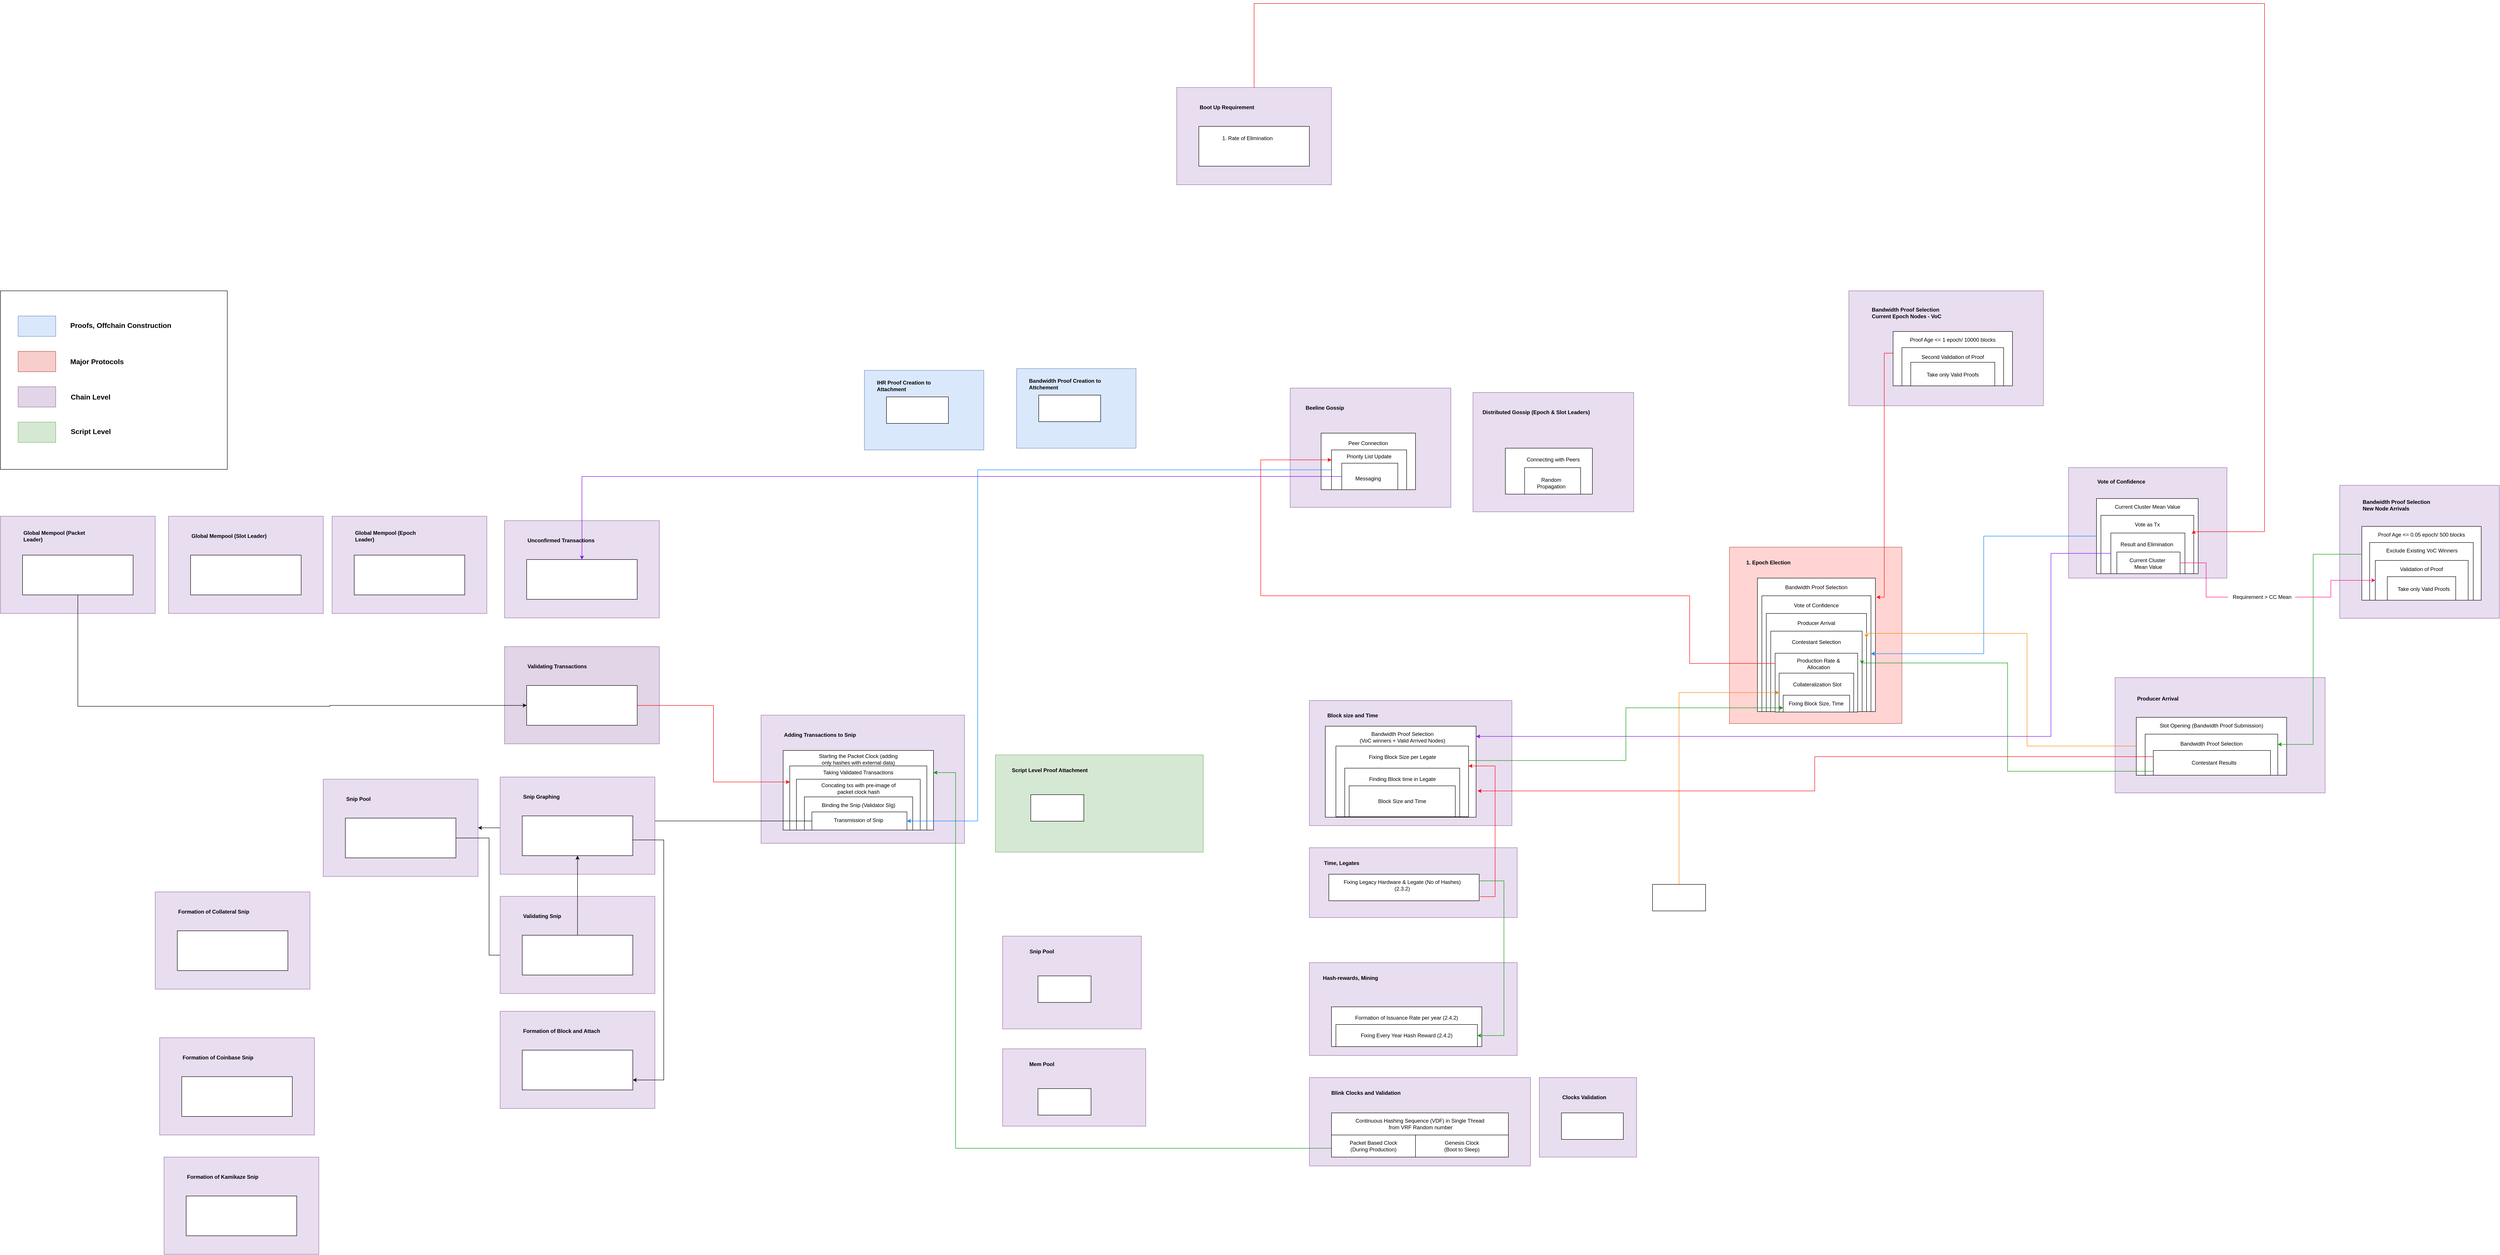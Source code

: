 <mxfile version="20.3.0" type="device"><diagram id="Gut93rH4T3lOXBkhl-au" name="Page-1"><mxGraphModel dx="3765" dy="3481" grid="0" gridSize="10" guides="1" tooltips="1" connect="1" arrows="1" fold="1" page="1" pageScale="1" pageWidth="3000" pageHeight="3000" math="0" shadow="0"><root><mxCell id="0"/><mxCell id="1" parent="0"/><mxCell id="aWi-444qbN6tj6Ub5T_e-48" value="" style="rounded=0;whiteSpace=wrap;html=1;glass=0;strokeColor=#9673a6;fillColor=#E9DDF0;movable=1;resizable=1;rotatable=1;deletable=1;editable=1;connectable=1;" parent="1" vertex="1"><mxGeometry x="110" y="-33" width="458" height="283" as="geometry"/></mxCell><mxCell id="eL9UZAqte2UcMMmed-lb-89" value="" style="rounded=0;whiteSpace=wrap;html=1;strokeColor=default;" parent="1" vertex="1"><mxGeometry x="146" y="25" width="341" height="206" as="geometry"/></mxCell><mxCell id="eL9UZAqte2UcMMmed-lb-78" value="" style="rounded=0;whiteSpace=wrap;html=1;glass=0;strokeColor=#9673a6;fillColor=#E9DDF0;movable=1;resizable=1;rotatable=1;deletable=1;editable=1;connectable=1;" parent="1" vertex="1"><mxGeometry x="1932" y="-85" width="475" height="261" as="geometry"/></mxCell><mxCell id="eL9UZAqte2UcMMmed-lb-64" value="" style="rounded=0;whiteSpace=wrap;html=1;glass=0;strokeColor=#9673a6;fillColor=#E9DDF0;movable=1;resizable=1;rotatable=1;deletable=1;editable=1;connectable=1;gradientColor=none;" parent="1" vertex="1"><mxGeometry x="2440" y="-520" width="361" height="301" as="geometry"/></mxCell><mxCell id="eL9UZAqte2UcMMmed-lb-58" value="" style="rounded=0;whiteSpace=wrap;html=1;" parent="1" vertex="1"><mxGeometry x="2490" y="-427" width="270" height="167" as="geometry"/></mxCell><mxCell id="eL9UZAqte2UcMMmed-lb-68" value="" style="rounded=0;whiteSpace=wrap;html=1;" parent="1" vertex="1"><mxGeometry x="2507.7" y="-390.5" width="234.3" height="130.5" as="geometry"/></mxCell><mxCell id="eL9UZAqte2UcMMmed-lb-65" value="Bandwidth Proof Selection &lt;br&gt;New Node Arrivals" style="text;html=1;strokeColor=none;fillColor=none;align=left;verticalAlign=middle;whiteSpace=wrap;rounded=0;glass=0;fontStyle=1" parent="1" vertex="1"><mxGeometry x="2490" y="-490" width="253.75" height="30" as="geometry"/></mxCell><mxCell id="eL9UZAqte2UcMMmed-lb-48" value="" style="rounded=0;whiteSpace=wrap;html=1;glass=0;strokeColor=#9673a6;fillColor=#E9DDF0;movable=1;resizable=1;rotatable=1;deletable=1;editable=1;connectable=1;" parent="1" vertex="1"><mxGeometry x="1826.88" y="-560" width="358.12" height="250" as="geometry"/></mxCell><mxCell id="eL9UZAqte2UcMMmed-lb-37" value="" style="rounded=0;whiteSpace=wrap;html=1;glass=0;strokeColor=#9673a6;fillColor=#E9DDF0;movable=1;resizable=1;rotatable=1;deletable=1;editable=1;connectable=1;gradientColor=none;" parent="1" vertex="1"><mxGeometry x="1330" y="-960" width="440" height="260" as="geometry"/></mxCell><mxCell id="eL9UZAqte2UcMMmed-lb-1" value="" style="rounded=0;whiteSpace=wrap;html=1;glass=0;strokeColor=#b85450;fillColor=#FFD4D2;movable=1;resizable=1;rotatable=1;deletable=1;editable=1;connectable=1;" parent="1" vertex="1"><mxGeometry x="1060" y="-380" width="390" height="399" as="geometry"/></mxCell><mxCell id="eL9UZAqte2UcMMmed-lb-26" value="" style="rounded=0;whiteSpace=wrap;html=1;" parent="1" vertex="1"><mxGeometry x="1123.28" y="-310" width="266.72" height="302" as="geometry"/></mxCell><mxCell id="emr4Le-y1P6wewmF4X1r-18" value="" style="rounded=0;whiteSpace=wrap;html=1;glass=0;strokeColor=#9673a6;fillColor=#E9DDF0;movable=1;resizable=1;rotatable=1;deletable=1;editable=1;connectable=1;" parent="1" vertex="1"><mxGeometry x="-1130" width="460" height="290" as="geometry"/></mxCell><mxCell id="emr4Le-y1P6wewmF4X1r-8" value="" style="rounded=0;whiteSpace=wrap;html=1;glass=0;strokeColor=#82b366;fillColor=#d5e8d4;movable=1;resizable=1;rotatable=1;deletable=1;editable=1;connectable=1;" parent="1" vertex="1"><mxGeometry x="-600" y="90" width="470" height="220" as="geometry"/></mxCell><mxCell id="aWi-444qbN6tj6Ub5T_e-52" value="" style="rounded=0;whiteSpace=wrap;html=1;glass=0;strokeColor=#9673a6;fillColor=#E9DDF0;movable=1;resizable=1;rotatable=1;deletable=1;editable=1;connectable=1;" parent="1" vertex="1"><mxGeometry x="110" y="820" width="500" height="200" as="geometry"/></mxCell><mxCell id="aWi-444qbN6tj6Ub5T_e-59" value="" style="rounded=0;whiteSpace=wrap;html=1;glass=0;strokeColor=default;fillColor=#FFFFFF;" parent="1" vertex="1"><mxGeometry x="160" y="900" width="400" height="100" as="geometry"/></mxCell><mxCell id="aWi-444qbN6tj6Ub5T_e-50" value="" style="rounded=0;whiteSpace=wrap;html=1;glass=0;strokeColor=#9673a6;fillColor=#E9DDF0;movable=1;resizable=1;rotatable=1;deletable=1;editable=1;connectable=1;" parent="1" vertex="1"><mxGeometry x="66.56" y="-740" width="363.44" height="270" as="geometry"/></mxCell><mxCell id="aWi-444qbN6tj6Ub5T_e-46" value="" style="rounded=0;whiteSpace=wrap;html=1;glass=0;strokeColor=#9673a6;fillColor=#E9DDF0;movable=1;resizable=1;rotatable=1;deletable=1;editable=1;connectable=1;" parent="1" vertex="1"><mxGeometry x="110" y="560" width="470" height="210" as="geometry"/></mxCell><mxCell id="aWi-444qbN6tj6Ub5T_e-43" value="" style="rounded=0;whiteSpace=wrap;html=1;glass=0;strokeColor=#9673a6;fillColor=#E9DDF0;movable=1;resizable=1;rotatable=1;deletable=1;editable=1;connectable=1;" parent="1" vertex="1"><mxGeometry x="110" y="300" width="470" height="158" as="geometry"/></mxCell><mxCell id="aWi-444qbN6tj6Ub5T_e-13" value="" style="rounded=0;whiteSpace=wrap;html=1;strokeColor=default;" parent="1" vertex="1"><mxGeometry x="170" y="70" width="300" height="160" as="geometry"/></mxCell><mxCell id="aWi-444qbN6tj6Ub5T_e-14" value="Fixing Block Size per Legate" style="text;html=1;strokeColor=none;fillColor=none;align=center;verticalAlign=middle;whiteSpace=wrap;rounded=0;" parent="1" vertex="1"><mxGeometry x="212.5" y="80" width="215" height="30" as="geometry"/></mxCell><mxCell id="aWi-444qbN6tj6Ub5T_e-15" value="" style="rounded=0;whiteSpace=wrap;html=1;glass=0;strokeColor=default;" parent="1" vertex="1"><mxGeometry x="190" y="120" width="260" height="110" as="geometry"/></mxCell><mxCell id="aWi-444qbN6tj6Ub5T_e-16" value="Finding Block time in Legate" style="text;html=1;strokeColor=none;fillColor=none;align=center;verticalAlign=middle;whiteSpace=wrap;rounded=0;" parent="1" vertex="1"><mxGeometry x="212.5" y="130" width="215" height="30" as="geometry"/></mxCell><mxCell id="aWi-444qbN6tj6Ub5T_e-20" value="" style="rounded=0;whiteSpace=wrap;html=1;glass=0;strokeColor=default;" parent="1" vertex="1"><mxGeometry x="154" y="360" width="340" height="60" as="geometry"/></mxCell><mxCell id="aWi-444qbN6tj6Ub5T_e-18" value="Block Size and Time" style="rounded=0;whiteSpace=wrap;html=1;glass=0;strokeColor=default;" parent="1" vertex="1"><mxGeometry x="200" y="160" width="240" height="70" as="geometry"/></mxCell><mxCell id="aWi-444qbN6tj6Ub5T_e-21" value="Fixing Legacy Hardware &amp;amp; Legate (No of Hashes) (2.3.2)" style="text;html=1;strokeColor=none;fillColor=none;align=center;verticalAlign=middle;whiteSpace=wrap;rounded=0;" parent="1" vertex="1"><mxGeometry x="176.25" y="370" width="287.5" height="30" as="geometry"/></mxCell><mxCell id="aWi-444qbN6tj6Ub5T_e-35" value="" style="rounded=0;whiteSpace=wrap;html=1;glass=0;strokeColor=default;" parent="1" vertex="1"><mxGeometry x="136.56" y="-638" width="213.44" height="128" as="geometry"/></mxCell><mxCell id="aWi-444qbN6tj6Ub5T_e-37" value="" style="rounded=0;whiteSpace=wrap;html=1;glass=0;strokeColor=default;" parent="1" vertex="1"><mxGeometry x="160" y="660" width="340" height="90" as="geometry"/></mxCell><mxCell id="aWi-444qbN6tj6Ub5T_e-38" value="Formation of Issuance Rate per year (2.4.2)" style="text;html=1;strokeColor=none;fillColor=none;align=center;verticalAlign=middle;whiteSpace=wrap;rounded=0;" parent="1" vertex="1"><mxGeometry x="186.25" y="670" width="287.5" height="30" as="geometry"/></mxCell><mxCell id="aWi-444qbN6tj6Ub5T_e-41" style="edgeStyle=orthogonalEdgeStyle;rounded=0;orthogonalLoop=1;jettySize=auto;html=1;entryX=1;entryY=0.25;entryDx=0;entryDy=0;startArrow=classic;startFill=1;endArrow=none;endFill=0;fillColor=#d5e8d4;strokeColor=#009900;exitX=1;exitY=0.5;exitDx=0;exitDy=0;" parent="1" source="aWi-444qbN6tj6Ub5T_e-39" target="aWi-444qbN6tj6Ub5T_e-20" edge="1"><mxGeometry relative="1" as="geometry"><Array as="points"><mxPoint x="550" y="725"/><mxPoint x="550" y="375"/></Array></mxGeometry></mxCell><mxCell id="aWi-444qbN6tj6Ub5T_e-39" value="" style="rounded=0;whiteSpace=wrap;html=1;glass=0;strokeColor=default;" parent="1" vertex="1"><mxGeometry x="170" y="700" width="320" height="50" as="geometry"/></mxCell><mxCell id="aWi-444qbN6tj6Ub5T_e-40" value="Fixing Every Year Hash Reward (2.4.2)" style="text;html=1;strokeColor=none;fillColor=none;align=center;verticalAlign=middle;whiteSpace=wrap;rounded=0;" parent="1" vertex="1"><mxGeometry x="186.25" y="710" width="287.5" height="30" as="geometry"/></mxCell><mxCell id="aWi-444qbN6tj6Ub5T_e-45" value="Time, Legates" style="text;html=1;strokeColor=none;fillColor=none;align=center;verticalAlign=middle;whiteSpace=wrap;rounded=0;glass=0;fontStyle=1" parent="1" vertex="1"><mxGeometry x="136.25" y="320" width="93.75" height="30" as="geometry"/></mxCell><mxCell id="aWi-444qbN6tj6Ub5T_e-47" value="Hash-rewards, Mining" style="text;html=1;strokeColor=none;fillColor=none;align=center;verticalAlign=middle;whiteSpace=wrap;rounded=0;glass=0;fontStyle=1" parent="1" vertex="1"><mxGeometry x="126.25" y="580" width="153.75" height="30" as="geometry"/></mxCell><mxCell id="aWi-444qbN6tj6Ub5T_e-49" value="Block size and Time" style="text;html=1;strokeColor=none;fillColor=none;align=center;verticalAlign=middle;whiteSpace=wrap;rounded=0;glass=0;fontStyle=1" parent="1" vertex="1"><mxGeometry x="146" y="-14" width="123.75" height="30" as="geometry"/></mxCell><mxCell id="aWi-444qbN6tj6Ub5T_e-51" value="Beeline Gossip" style="text;html=1;strokeColor=none;fillColor=none;align=center;verticalAlign=middle;whiteSpace=wrap;rounded=0;glass=0;fontStyle=1" parent="1" vertex="1"><mxGeometry x="82.81" y="-710" width="123.75" height="30" as="geometry"/></mxCell><mxCell id="aWi-444qbN6tj6Ub5T_e-53" value="Blink Clocks and Validation" style="text;html=1;strokeColor=none;fillColor=none;align=center;verticalAlign=middle;whiteSpace=wrap;rounded=0;glass=0;fontStyle=1" parent="1" vertex="1"><mxGeometry x="126.25" y="840" width="223.75" height="30" as="geometry"/></mxCell><mxCell id="emr4Le-y1P6wewmF4X1r-22" style="edgeStyle=orthogonalEdgeStyle;rounded=0;orthogonalLoop=1;jettySize=auto;html=1;fontColor=#006633;strokeColor=#009900;" parent="1" source="aWi-444qbN6tj6Ub5T_e-54" target="emr4Le-y1P6wewmF4X1r-20" edge="1"><mxGeometry relative="1" as="geometry"><Array as="points"><mxPoint x="-690" y="980"/><mxPoint x="-690" y="130"/></Array></mxGeometry></mxCell><mxCell id="aWi-444qbN6tj6Ub5T_e-54" value="Packet Based Clock&lt;br&gt;(During Production)" style="rounded=0;whiteSpace=wrap;html=1;glass=0;strokeColor=default;fillColor=#FFFFFF;" parent="1" vertex="1"><mxGeometry x="160" y="950" width="190" height="50" as="geometry"/></mxCell><mxCell id="aWi-444qbN6tj6Ub5T_e-58" value="Genesis Clock&lt;br&gt;(Boot to Sleep)" style="rounded=0;whiteSpace=wrap;html=1;glass=0;strokeColor=default;fillColor=#FFFFFF;" parent="1" vertex="1"><mxGeometry x="350" y="950" width="210" height="50" as="geometry"/></mxCell><mxCell id="aWi-444qbN6tj6Ub5T_e-60" value="Continuous Hashing Sequence (VDF) in Single Thread&lt;br&gt;&amp;nbsp;from VRF Random number" style="text;html=1;strokeColor=none;fillColor=none;align=center;verticalAlign=middle;whiteSpace=wrap;rounded=0;glass=0;" parent="1" vertex="1"><mxGeometry x="200" y="910" width="320" height="30" as="geometry"/></mxCell><mxCell id="aWi-444qbN6tj6Ub5T_e-31" style="edgeStyle=orthogonalEdgeStyle;rounded=0;orthogonalLoop=1;jettySize=auto;html=1;entryX=1.005;entryY=0.846;entryDx=0;entryDy=0;entryPerimeter=0;startArrow=classic;startFill=1;endArrow=none;endFill=0;strokeColor=#FF0000;" parent="1" target="aWi-444qbN6tj6Ub5T_e-20" edge="1"><mxGeometry relative="1" as="geometry"><mxPoint x="470" y="115" as="sourcePoint"/><Array as="points"><mxPoint x="530" y="115"/><mxPoint x="530" y="411"/></Array></mxGeometry></mxCell><mxCell id="aWi-444qbN6tj6Ub5T_e-67" value="" style="rounded=0;whiteSpace=wrap;html=1;glass=0;strokeColor=default;fillColor=#FFFFFF;" parent="1" vertex="1"><mxGeometry x="-520" y="180.0" width="120" height="60" as="geometry"/></mxCell><mxCell id="emr4Le-y1P6wewmF4X1r-2" value="" style="rounded=0;whiteSpace=wrap;html=1;glass=0;strokeColor=#9673a6;fillColor=#E9DDF0;movable=1;resizable=1;rotatable=1;deletable=1;editable=1;connectable=1;" parent="1" vertex="1"><mxGeometry x="630" y="820" width="220" height="180" as="geometry"/></mxCell><mxCell id="emr4Le-y1P6wewmF4X1r-3" value="" style="rounded=0;whiteSpace=wrap;html=1;glass=0;strokeColor=default;fillColor=#FFFFFF;" parent="1" vertex="1"><mxGeometry x="680" y="900" width="140" height="60" as="geometry"/></mxCell><mxCell id="emr4Le-y1P6wewmF4X1r-4" value="Clocks Validation" style="text;html=1;strokeColor=none;fillColor=none;align=left;verticalAlign=middle;whiteSpace=wrap;rounded=0;glass=0;fontStyle=1" parent="1" vertex="1"><mxGeometry x="680" y="850" width="223.75" height="30" as="geometry"/></mxCell><mxCell id="emr4Le-y1P6wewmF4X1r-9" value="Script Level Proof Attachment" style="text;html=1;strokeColor=none;fillColor=none;align=center;verticalAlign=middle;whiteSpace=wrap;rounded=0;glass=0;fontStyle=1" parent="1" vertex="1"><mxGeometry x="-573.75" y="110" width="193.75" height="30" as="geometry"/></mxCell><mxCell id="emr4Le-y1P6wewmF4X1r-12" value="" style="rounded=0;whiteSpace=wrap;html=1;glass=0;strokeColor=#9673a6;fillColor=#E9DDF0;movable=1;resizable=1;rotatable=1;deletable=1;editable=1;connectable=1;" parent="1" vertex="1"><mxGeometry x="-583.75" y="500" width="313.75" height="210" as="geometry"/></mxCell><mxCell id="emr4Le-y1P6wewmF4X1r-13" value="" style="rounded=0;whiteSpace=wrap;html=1;glass=0;strokeColor=default;fillColor=#FFFFFF;" parent="1" vertex="1"><mxGeometry x="-503.75" y="590.0" width="120" height="60" as="geometry"/></mxCell><mxCell id="emr4Le-y1P6wewmF4X1r-14" value="Snip Pool" style="text;html=1;strokeColor=none;fillColor=none;align=center;verticalAlign=middle;whiteSpace=wrap;rounded=0;glass=0;fontStyle=1" parent="1" vertex="1"><mxGeometry x="-557.5" y="520" width="123.75" height="30" as="geometry"/></mxCell><mxCell id="emr4Le-y1P6wewmF4X1r-15" value="" style="rounded=0;whiteSpace=wrap;html=1;glass=0;strokeColor=#9673a6;fillColor=#E9DDF0;movable=1;resizable=1;rotatable=1;deletable=1;editable=1;connectable=1;" parent="1" vertex="1"><mxGeometry x="-583.75" y="755" width="323.75" height="175" as="geometry"/></mxCell><mxCell id="emr4Le-y1P6wewmF4X1r-16" value="" style="rounded=0;whiteSpace=wrap;html=1;glass=0;strokeColor=default;fillColor=#FFFFFF;" parent="1" vertex="1"><mxGeometry x="-503.75" y="845.0" width="120" height="60" as="geometry"/></mxCell><mxCell id="emr4Le-y1P6wewmF4X1r-17" value="Mem Pool" style="text;html=1;strokeColor=none;fillColor=none;align=center;verticalAlign=middle;whiteSpace=wrap;rounded=0;glass=0;fontStyle=1" parent="1" vertex="1"><mxGeometry x="-557.5" y="775" width="123.75" height="30" as="geometry"/></mxCell><mxCell id="emr4Le-y1P6wewmF4X1r-19" value="Adding Transactions to Snip" style="text;html=1;strokeColor=none;fillColor=none;align=left;verticalAlign=middle;whiteSpace=wrap;rounded=0;glass=0;fontStyle=1" parent="1" vertex="1"><mxGeometry x="-1080" y="30" width="183.75" height="30" as="geometry"/></mxCell><mxCell id="emr4Le-y1P6wewmF4X1r-20" value="" style="rounded=0;whiteSpace=wrap;html=1;glass=0;strokeColor=default;" parent="1" vertex="1"><mxGeometry x="-1080" y="80" width="340" height="180" as="geometry"/></mxCell><mxCell id="emr4Le-y1P6wewmF4X1r-21" value="Starting the Packet Clock (adding only hashes with external data)" style="text;html=1;strokeColor=none;fillColor=none;align=center;verticalAlign=middle;whiteSpace=wrap;rounded=0;" parent="1" vertex="1"><mxGeometry x="-1005" y="85" width="190" height="30" as="geometry"/></mxCell><mxCell id="emr4Le-y1P6wewmF4X1r-23" value="" style="rounded=0;whiteSpace=wrap;html=1;fontColor=#006633;" parent="1" vertex="1"><mxGeometry x="-1065" y="115" width="310" height="145" as="geometry"/></mxCell><mxCell id="emr4Le-y1P6wewmF4X1r-24" value="Taking Validated Transactions" style="text;html=1;strokeColor=none;fillColor=none;align=center;verticalAlign=middle;whiteSpace=wrap;rounded=0;" parent="1" vertex="1"><mxGeometry x="-1035" y="115" width="250" height="30" as="geometry"/></mxCell><mxCell id="emr4Le-y1P6wewmF4X1r-25" value="" style="rounded=0;whiteSpace=wrap;html=1;glass=0;strokeColor=#9673a6;fillColor=#e1d5e7;movable=1;resizable=1;rotatable=1;deletable=1;editable=1;connectable=1;" parent="1" vertex="1"><mxGeometry x="-1710" y="-155" width="350" height="220" as="geometry"/></mxCell><mxCell id="emr4Le-y1P6wewmF4X1r-26" value="Validating Transactions" style="text;html=1;strokeColor=none;fillColor=none;align=left;verticalAlign=middle;whiteSpace=wrap;rounded=0;glass=0;fontStyle=1" parent="1" vertex="1"><mxGeometry x="-1660" y="-125" width="183.75" height="30" as="geometry"/></mxCell><mxCell id="emr4Le-y1P6wewmF4X1r-36" value="" style="rounded=0;whiteSpace=wrap;html=1;fontColor=#006633;" parent="1" vertex="1"><mxGeometry x="-1050" y="145" width="280" height="115" as="geometry"/></mxCell><mxCell id="emr4Le-y1P6wewmF4X1r-35" value="Concating txs with pre-image of packet clock hash" style="text;html=1;strokeColor=none;fillColor=none;align=center;verticalAlign=middle;whiteSpace=wrap;rounded=0;" parent="1" vertex="1"><mxGeometry x="-996.25" y="151" width="172.5" height="30" as="geometry"/></mxCell><mxCell id="emr4Le-y1P6wewmF4X1r-39" value="" style="rounded=0;whiteSpace=wrap;html=1;fontColor=#006633;" parent="1" vertex="1"><mxGeometry x="-1032" y="185" width="245" height="75" as="geometry"/></mxCell><mxCell id="emr4Le-y1P6wewmF4X1r-38" value="Binding the Snip (Validator SIg)" style="text;html=1;strokeColor=none;fillColor=none;align=center;verticalAlign=middle;whiteSpace=wrap;rounded=0;" parent="1" vertex="1"><mxGeometry x="-996.25" y="189" width="172.5" height="30" as="geometry"/></mxCell><mxCell id="emr4Le-y1P6wewmF4X1r-44" style="edgeStyle=orthogonalEdgeStyle;rounded=0;orthogonalLoop=1;jettySize=auto;html=1;strokeColor=#007FFF;fontColor=#006633;startArrow=classic;startFill=1;endArrow=none;endFill=0;entryX=0;entryY=0.5;entryDx=0;entryDy=0;" parent="1" source="emr4Le-y1P6wewmF4X1r-41" target="zCrZaYcb0253hKXH6yGX-1" edge="1"><mxGeometry relative="1" as="geometry"><Array as="points"><mxPoint x="-640" y="240"/><mxPoint x="-640" y="-555"/></Array></mxGeometry></mxCell><mxCell id="zCrZaYcb0253hKXH6yGX-33" style="edgeStyle=orthogonalEdgeStyle;rounded=0;orthogonalLoop=1;jettySize=auto;html=1;" parent="1" source="emr4Le-y1P6wewmF4X1r-41" target="zCrZaYcb0253hKXH6yGX-30" edge="1"><mxGeometry relative="1" as="geometry"/></mxCell><mxCell id="emr4Le-y1P6wewmF4X1r-41" value="" style="rounded=0;whiteSpace=wrap;html=1;fontColor=#006633;" parent="1" vertex="1"><mxGeometry x="-1015" y="219" width="215" height="41" as="geometry"/></mxCell><mxCell id="emr4Le-y1P6wewmF4X1r-40" value="Transmission of Snip" style="text;html=1;strokeColor=none;fillColor=none;align=center;verticalAlign=middle;whiteSpace=wrap;rounded=0;" parent="1" vertex="1"><mxGeometry x="-995.75" y="222.5" width="172.5" height="30" as="geometry"/></mxCell><mxCell id="emr4Le-y1P6wewmF4X1r-43" style="edgeStyle=orthogonalEdgeStyle;rounded=0;orthogonalLoop=1;jettySize=auto;html=1;entryX=0;entryY=0.25;entryDx=0;entryDy=0;strokeColor=#FF0000;fontColor=#006633;" parent="1" source="emr4Le-y1P6wewmF4X1r-42" target="emr4Le-y1P6wewmF4X1r-23" edge="1"><mxGeometry relative="1" as="geometry"/></mxCell><mxCell id="emr4Le-y1P6wewmF4X1r-42" value="" style="rounded=0;whiteSpace=wrap;html=1;fontColor=#006633;" parent="1" vertex="1"><mxGeometry x="-1660" y="-67" width="250" height="90" as="geometry"/></mxCell><mxCell id="emr4Le-y1P6wewmF4X1r-45" value="" style="rounded=0;whiteSpace=wrap;html=1;glass=0;strokeColor=#9673a6;fillColor=#E9DDF0;movable=1;resizable=1;rotatable=1;deletable=1;editable=1;connectable=1;" parent="1" vertex="1"><mxGeometry x="-1720" y="140" width="350" height="220" as="geometry"/></mxCell><mxCell id="emr4Le-y1P6wewmF4X1r-46" value="Snip Graphing" style="text;html=1;strokeColor=none;fillColor=none;align=left;verticalAlign=middle;whiteSpace=wrap;rounded=0;glass=0;fontStyle=1" parent="1" vertex="1"><mxGeometry x="-1670" y="170" width="183.75" height="30" as="geometry"/></mxCell><mxCell id="emr4Le-y1P6wewmF4X1r-47" value="" style="rounded=0;whiteSpace=wrap;html=1;fontColor=#006633;" parent="1" vertex="1"><mxGeometry x="-1670" y="228" width="250" height="90" as="geometry"/></mxCell><mxCell id="emr4Le-y1P6wewmF4X1r-48" value="" style="rounded=0;whiteSpace=wrap;html=1;glass=0;strokeColor=#9673a6;fillColor=#E9DDF0;movable=1;resizable=1;rotatable=1;deletable=1;editable=1;connectable=1;" parent="1" vertex="1"><mxGeometry x="-2480" y="1000" width="350" height="220" as="geometry"/></mxCell><mxCell id="emr4Le-y1P6wewmF4X1r-49" value="Formation of Kamikaze Snip" style="text;html=1;strokeColor=none;fillColor=none;align=left;verticalAlign=middle;whiteSpace=wrap;rounded=0;glass=0;fontStyle=1" parent="1" vertex="1"><mxGeometry x="-2430" y="1030" width="183.75" height="30" as="geometry"/></mxCell><mxCell id="emr4Le-y1P6wewmF4X1r-50" value="" style="rounded=0;whiteSpace=wrap;html=1;fontColor=#006633;" parent="1" vertex="1"><mxGeometry x="-2430" y="1088" width="250" height="90" as="geometry"/></mxCell><mxCell id="emr4Le-y1P6wewmF4X1r-51" value="" style="rounded=0;whiteSpace=wrap;html=1;glass=0;strokeColor=#9673a6;fillColor=#E9DDF0;movable=1;resizable=1;rotatable=1;deletable=1;editable=1;connectable=1;" parent="1" vertex="1"><mxGeometry x="-2490" y="730" width="350" height="220" as="geometry"/></mxCell><mxCell id="emr4Le-y1P6wewmF4X1r-52" value="Formation of Coinbase Snip" style="text;html=1;strokeColor=none;fillColor=none;align=left;verticalAlign=middle;whiteSpace=wrap;rounded=0;glass=0;fontStyle=1" parent="1" vertex="1"><mxGeometry x="-2440" y="760" width="183.75" height="30" as="geometry"/></mxCell><mxCell id="emr4Le-y1P6wewmF4X1r-53" value="" style="rounded=0;whiteSpace=wrap;html=1;fontColor=#006633;" parent="1" vertex="1"><mxGeometry x="-2440" y="818" width="250" height="90" as="geometry"/></mxCell><mxCell id="emr4Le-y1P6wewmF4X1r-54" value="" style="rounded=0;whiteSpace=wrap;html=1;glass=0;strokeColor=#9673a6;fillColor=#E9DDF0;movable=1;resizable=1;rotatable=1;deletable=1;editable=1;connectable=1;" parent="1" vertex="1"><mxGeometry x="-2500" y="400" width="350" height="220" as="geometry"/></mxCell><mxCell id="emr4Le-y1P6wewmF4X1r-55" value="Formation of Collateral Snip" style="text;html=1;strokeColor=none;fillColor=none;align=left;verticalAlign=middle;whiteSpace=wrap;rounded=0;glass=0;fontStyle=1" parent="1" vertex="1"><mxGeometry x="-2450" y="430" width="183.75" height="30" as="geometry"/></mxCell><mxCell id="emr4Le-y1P6wewmF4X1r-56" value="" style="rounded=0;whiteSpace=wrap;html=1;fontColor=#006633;" parent="1" vertex="1"><mxGeometry x="-2450" y="488" width="250" height="90" as="geometry"/></mxCell><mxCell id="zCrZaYcb0253hKXH6yGX-1" value="" style="rounded=0;whiteSpace=wrap;html=1;" parent="1" vertex="1"><mxGeometry x="160" y="-600" width="170" height="90" as="geometry"/></mxCell><mxCell id="zCrZaYcb0253hKXH6yGX-2" value="Peer Connection" style="text;html=1;strokeColor=none;fillColor=none;align=center;verticalAlign=middle;whiteSpace=wrap;rounded=0;" parent="1" vertex="1"><mxGeometry x="183.28" y="-630" width="120" height="30" as="geometry"/></mxCell><mxCell id="zCrZaYcb0253hKXH6yGX-3" value="" style="rounded=0;whiteSpace=wrap;html=1;" parent="1" vertex="1"><mxGeometry x="183.28" y="-570" width="126.72" height="60" as="geometry"/></mxCell><mxCell id="zCrZaYcb0253hKXH6yGX-4" value="Priority List Update" style="text;html=1;strokeColor=none;fillColor=none;align=center;verticalAlign=middle;whiteSpace=wrap;rounded=0;" parent="1" vertex="1"><mxGeometry x="185" y="-600" width="120" height="30" as="geometry"/></mxCell><mxCell id="zCrZaYcb0253hKXH6yGX-5" value="Messaging" style="text;html=1;strokeColor=none;fillColor=none;align=center;verticalAlign=middle;whiteSpace=wrap;rounded=0;" parent="1" vertex="1"><mxGeometry x="213.28" y="-550" width="60" height="30" as="geometry"/></mxCell><mxCell id="zCrZaYcb0253hKXH6yGX-6" value="" style="rounded=0;whiteSpace=wrap;html=1;glass=0;strokeColor=#9673a6;fillColor=#E9DDF0;movable=1;resizable=1;rotatable=1;deletable=1;editable=1;connectable=1;" parent="1" vertex="1"><mxGeometry x="-1710" y="-440" width="350" height="220" as="geometry"/></mxCell><mxCell id="zCrZaYcb0253hKXH6yGX-7" value="Unconfirmed Transactions" style="text;html=1;strokeColor=none;fillColor=none;align=left;verticalAlign=middle;whiteSpace=wrap;rounded=0;glass=0;fontStyle=1" parent="1" vertex="1"><mxGeometry x="-1660" y="-410" width="183.75" height="30" as="geometry"/></mxCell><mxCell id="zCrZaYcb0253hKXH6yGX-8" value="" style="rounded=0;whiteSpace=wrap;html=1;fontColor=#006633;" parent="1" vertex="1"><mxGeometry x="-1660" y="-352" width="250" height="90" as="geometry"/></mxCell><mxCell id="zCrZaYcb0253hKXH6yGX-9" style="edgeStyle=orthogonalEdgeStyle;rounded=0;orthogonalLoop=1;jettySize=auto;html=1;exitX=0;exitY=0.5;exitDx=0;exitDy=0;strokeColor=#7F00FF;" parent="1" source="zCrZaYcb0253hKXH6yGX-3" target="zCrZaYcb0253hKXH6yGX-8" edge="1"><mxGeometry relative="1" as="geometry"/></mxCell><mxCell id="zCrZaYcb0253hKXH6yGX-10" value="" style="rounded=0;whiteSpace=wrap;html=1;glass=0;strokeColor=#9673a6;fillColor=#E9DDF0;movable=1;resizable=1;rotatable=1;deletable=1;editable=1;connectable=1;" parent="1" vertex="1"><mxGeometry x="480" y="-730" width="363.44" height="270" as="geometry"/></mxCell><mxCell id="zCrZaYcb0253hKXH6yGX-12" value="Distributed Gossip (Epoch &amp;amp; Slot Leaders)" style="text;html=1;strokeColor=none;fillColor=none;align=center;verticalAlign=middle;whiteSpace=wrap;rounded=0;glass=0;fontStyle=1" parent="1" vertex="1"><mxGeometry x="496.25" y="-700" width="253.75" height="30" as="geometry"/></mxCell><mxCell id="zCrZaYcb0253hKXH6yGX-18" value="" style="rounded=0;whiteSpace=wrap;html=1;" parent="1" vertex="1"><mxGeometry x="553.28" y="-604" width="196.72" height="104" as="geometry"/></mxCell><mxCell id="zCrZaYcb0253hKXH6yGX-15" value="" style="rounded=0;whiteSpace=wrap;html=1;" parent="1" vertex="1"><mxGeometry x="596.72" y="-560" width="126.72" height="60" as="geometry"/></mxCell><mxCell id="zCrZaYcb0253hKXH6yGX-17" value="Random Propagation" style="text;html=1;strokeColor=none;fillColor=none;align=center;verticalAlign=middle;whiteSpace=wrap;rounded=0;" parent="1" vertex="1"><mxGeometry x="626.72" y="-540" width="60" height="30" as="geometry"/></mxCell><mxCell id="zCrZaYcb0253hKXH6yGX-19" value="Connecting with Peers" style="text;html=1;strokeColor=none;fillColor=none;align=center;verticalAlign=middle;whiteSpace=wrap;rounded=0;" parent="1" vertex="1"><mxGeometry x="590.08" y="-593" width="143.28" height="30" as="geometry"/></mxCell><mxCell id="zCrZaYcb0253hKXH6yGX-20" value="" style="rounded=0;whiteSpace=wrap;html=1;glass=0;strokeColor=#9673a6;fillColor=#E9DDF0;movable=1;resizable=1;rotatable=1;deletable=1;editable=1;connectable=1;" parent="1" vertex="1"><mxGeometry x="-2100" y="-450" width="350" height="220" as="geometry"/></mxCell><mxCell id="zCrZaYcb0253hKXH6yGX-21" value="Global Mempool (Epoch Leader)" style="text;html=1;strokeColor=none;fillColor=none;align=left;verticalAlign=middle;whiteSpace=wrap;rounded=0;glass=0;fontStyle=1" parent="1" vertex="1"><mxGeometry x="-2050" y="-420" width="183.75" height="30" as="geometry"/></mxCell><mxCell id="zCrZaYcb0253hKXH6yGX-22" value="" style="rounded=0;whiteSpace=wrap;html=1;fontColor=#006633;" parent="1" vertex="1"><mxGeometry x="-2050" y="-362" width="250" height="90" as="geometry"/></mxCell><mxCell id="zCrZaYcb0253hKXH6yGX-23" value="" style="rounded=0;whiteSpace=wrap;html=1;glass=0;strokeColor=#9673a6;fillColor=#E9DDF0;movable=1;resizable=1;rotatable=1;deletable=1;editable=1;connectable=1;" parent="1" vertex="1"><mxGeometry x="-2470" y="-450" width="350" height="220" as="geometry"/></mxCell><mxCell id="zCrZaYcb0253hKXH6yGX-24" value="Global Mempool (Slot Leader)" style="text;html=1;strokeColor=none;fillColor=none;align=left;verticalAlign=middle;whiteSpace=wrap;rounded=0;glass=0;fontStyle=1" parent="1" vertex="1"><mxGeometry x="-2420" y="-420" width="183.75" height="30" as="geometry"/></mxCell><mxCell id="zCrZaYcb0253hKXH6yGX-25" value="" style="rounded=0;whiteSpace=wrap;html=1;fontColor=#006633;" parent="1" vertex="1"><mxGeometry x="-2420" y="-362" width="250" height="90" as="geometry"/></mxCell><mxCell id="zCrZaYcb0253hKXH6yGX-26" value="" style="rounded=0;whiteSpace=wrap;html=1;glass=0;strokeColor=#9673a6;fillColor=#E9DDF0;movable=1;resizable=1;rotatable=1;deletable=1;editable=1;connectable=1;" parent="1" vertex="1"><mxGeometry x="-2850" y="-450" width="350" height="220" as="geometry"/></mxCell><mxCell id="zCrZaYcb0253hKXH6yGX-27" value="Global Mempool (Packet Leader)" style="text;html=1;strokeColor=none;fillColor=none;align=left;verticalAlign=middle;whiteSpace=wrap;rounded=0;glass=0;fontStyle=1" parent="1" vertex="1"><mxGeometry x="-2800" y="-420" width="183.75" height="30" as="geometry"/></mxCell><mxCell id="zCrZaYcb0253hKXH6yGX-29" style="edgeStyle=orthogonalEdgeStyle;rounded=0;orthogonalLoop=1;jettySize=auto;html=1;entryX=0;entryY=0.5;entryDx=0;entryDy=0;" parent="1" source="zCrZaYcb0253hKXH6yGX-28" target="emr4Le-y1P6wewmF4X1r-42" edge="1"><mxGeometry relative="1" as="geometry"><Array as="points"><mxPoint x="-2675" y="-20"/><mxPoint x="-2105" y="-20"/><mxPoint x="-2105" y="-22"/></Array></mxGeometry></mxCell><mxCell id="zCrZaYcb0253hKXH6yGX-28" value="" style="rounded=0;whiteSpace=wrap;html=1;fontColor=#006633;" parent="1" vertex="1"><mxGeometry x="-2800" y="-362" width="250" height="90" as="geometry"/></mxCell><mxCell id="zCrZaYcb0253hKXH6yGX-30" value="" style="rounded=0;whiteSpace=wrap;html=1;glass=0;strokeColor=#9673a6;fillColor=#E9DDF0;movable=1;resizable=1;rotatable=1;deletable=1;editable=1;connectable=1;" parent="1" vertex="1"><mxGeometry x="-2120" y="145" width="350" height="220" as="geometry"/></mxCell><mxCell id="zCrZaYcb0253hKXH6yGX-31" value="Snip Pool" style="text;html=1;strokeColor=none;fillColor=none;align=left;verticalAlign=middle;whiteSpace=wrap;rounded=0;glass=0;fontStyle=1" parent="1" vertex="1"><mxGeometry x="-2070" y="175" width="183.75" height="30" as="geometry"/></mxCell><mxCell id="zCrZaYcb0253hKXH6yGX-34" style="edgeStyle=orthogonalEdgeStyle;rounded=0;orthogonalLoop=1;jettySize=auto;html=1;entryX=0;entryY=0.5;entryDx=0;entryDy=0;" parent="1" source="zCrZaYcb0253hKXH6yGX-32" target="zCrZaYcb0253hKXH6yGX-37" edge="1"><mxGeometry relative="1" as="geometry"/></mxCell><mxCell id="zCrZaYcb0253hKXH6yGX-32" value="" style="rounded=0;whiteSpace=wrap;html=1;fontColor=#006633;" parent="1" vertex="1"><mxGeometry x="-2070" y="233" width="250" height="90" as="geometry"/></mxCell><mxCell id="zCrZaYcb0253hKXH6yGX-35" value="" style="rounded=0;whiteSpace=wrap;html=1;glass=0;strokeColor=#9673a6;fillColor=#E9DDF0;movable=1;resizable=1;rotatable=1;deletable=1;editable=1;connectable=1;" parent="1" vertex="1"><mxGeometry x="-1720" y="410" width="350" height="220" as="geometry"/></mxCell><mxCell id="zCrZaYcb0253hKXH6yGX-36" value="Validating Snip" style="text;html=1;strokeColor=none;fillColor=none;align=left;verticalAlign=middle;whiteSpace=wrap;rounded=0;glass=0;fontStyle=1" parent="1" vertex="1"><mxGeometry x="-1670" y="440" width="183.75" height="30" as="geometry"/></mxCell><mxCell id="zCrZaYcb0253hKXH6yGX-41" style="edgeStyle=orthogonalEdgeStyle;rounded=0;orthogonalLoop=1;jettySize=auto;html=1;entryX=0.5;entryY=1;entryDx=0;entryDy=0;" parent="1" source="zCrZaYcb0253hKXH6yGX-37" target="emr4Le-y1P6wewmF4X1r-47" edge="1"><mxGeometry relative="1" as="geometry"/></mxCell><mxCell id="zCrZaYcb0253hKXH6yGX-37" value="" style="rounded=0;whiteSpace=wrap;html=1;fontColor=#006633;" parent="1" vertex="1"><mxGeometry x="-1670" y="498" width="250" height="90" as="geometry"/></mxCell><mxCell id="zCrZaYcb0253hKXH6yGX-38" value="" style="rounded=0;whiteSpace=wrap;html=1;glass=0;strokeColor=#9673a6;fillColor=#E9DDF0;movable=1;resizable=1;rotatable=1;deletable=1;editable=1;connectable=1;" parent="1" vertex="1"><mxGeometry x="-1720" y="670" width="350" height="220" as="geometry"/></mxCell><mxCell id="zCrZaYcb0253hKXH6yGX-39" value="Formation of Block and Attach" style="text;html=1;strokeColor=none;fillColor=none;align=left;verticalAlign=middle;whiteSpace=wrap;rounded=0;glass=0;fontStyle=1" parent="1" vertex="1"><mxGeometry x="-1670" y="700" width="183.75" height="30" as="geometry"/></mxCell><mxCell id="zCrZaYcb0253hKXH6yGX-40" value="" style="rounded=0;whiteSpace=wrap;html=1;fontColor=#006633;" parent="1" vertex="1"><mxGeometry x="-1670" y="758" width="250" height="90" as="geometry"/></mxCell><mxCell id="zCrZaYcb0253hKXH6yGX-42" style="edgeStyle=orthogonalEdgeStyle;rounded=0;orthogonalLoop=1;jettySize=auto;html=1;entryX=1;entryY=0.75;entryDx=0;entryDy=0;exitX=0.996;exitY=0.604;exitDx=0;exitDy=0;exitPerimeter=0;" parent="1" source="emr4Le-y1P6wewmF4X1r-47" target="zCrZaYcb0253hKXH6yGX-40" edge="1"><mxGeometry relative="1" as="geometry"><Array as="points"><mxPoint x="-1350" y="282"/><mxPoint x="-1350" y="826"/></Array></mxGeometry></mxCell><mxCell id="eL9UZAqte2UcMMmed-lb-2" value="1. Epoch Election" style="text;html=1;strokeColor=none;fillColor=none;align=left;verticalAlign=middle;whiteSpace=wrap;rounded=0;glass=0;fontStyle=1" parent="1" vertex="1"><mxGeometry x="1096.25" y="-360" width="253.75" height="30" as="geometry"/></mxCell><mxCell id="eL9UZAqte2UcMMmed-lb-3" value="" style="rounded=0;whiteSpace=wrap;html=1;" parent="1" vertex="1"><mxGeometry x="1133.28" y="-270" width="246.72" height="262" as="geometry"/></mxCell><mxCell id="eL9UZAqte2UcMMmed-lb-17" style="edgeStyle=orthogonalEdgeStyle;rounded=0;orthogonalLoop=1;jettySize=auto;html=1;strokeColor=#FF0000;endArrow=none;endFill=0;exitX=1.008;exitY=0.143;exitDx=0;exitDy=0;exitPerimeter=0;entryX=0;entryY=0.399;entryDx=0;entryDy=0;entryPerimeter=0;startArrow=classic;startFill=1;" parent="1" source="eL9UZAqte2UcMMmed-lb-26" target="eL9UZAqte2UcMMmed-lb-20" edge="1"><mxGeometry relative="1" as="geometry"><mxPoint x="1550" y="-410.0" as="targetPoint"/><mxPoint x="1380" y="-250" as="sourcePoint"/></mxGeometry></mxCell><mxCell id="eL9UZAqte2UcMMmed-lb-6" value="Vote of Confidence" style="text;html=1;strokeColor=none;fillColor=none;align=center;verticalAlign=middle;whiteSpace=wrap;rounded=0;" parent="1" vertex="1"><mxGeometry x="1185" y="-263" width="143.28" height="30" as="geometry"/></mxCell><mxCell id="eL9UZAqte2UcMMmed-lb-7" value="" style="rounded=0;whiteSpace=wrap;html=1;" parent="1" vertex="1"><mxGeometry x="1143.28" y="-230" width="226.72" height="222" as="geometry"/></mxCell><mxCell id="eL9UZAqte2UcMMmed-lb-8" value="Producer Arrival" style="text;html=1;strokeColor=none;fillColor=none;align=center;verticalAlign=middle;whiteSpace=wrap;rounded=0;" parent="1" vertex="1"><mxGeometry x="1185" y="-223" width="143.28" height="30" as="geometry"/></mxCell><mxCell id="eL9UZAqte2UcMMmed-lb-10" value="" style="rounded=0;whiteSpace=wrap;html=1;" parent="1" vertex="1"><mxGeometry x="1153.28" y="-190" width="206.72" height="182" as="geometry"/></mxCell><mxCell id="eL9UZAqte2UcMMmed-lb-9" value="Contestant Selection" style="text;html=1;strokeColor=none;fillColor=none;align=center;verticalAlign=middle;whiteSpace=wrap;rounded=0;" parent="1" vertex="1"><mxGeometry x="1185" y="-180" width="143.28" height="30" as="geometry"/></mxCell><mxCell id="eL9UZAqte2UcMMmed-lb-11" value="" style="rounded=0;whiteSpace=wrap;html=1;" parent="1" vertex="1"><mxGeometry x="1163.28" y="-140" width="186.72" height="133" as="geometry"/></mxCell><mxCell id="eL9UZAqte2UcMMmed-lb-12" value="Production Rate &amp;amp; Allocation" style="text;html=1;strokeColor=none;fillColor=none;align=center;verticalAlign=middle;whiteSpace=wrap;rounded=0;" parent="1" vertex="1"><mxGeometry x="1190.36" y="-131" width="143.28" height="30" as="geometry"/></mxCell><mxCell id="eL9UZAqte2UcMMmed-lb-19" value="Bandwidth Proof Selection &lt;br&gt;Current Epoch Nodes - VoC" style="text;html=1;strokeColor=none;fillColor=none;align=left;verticalAlign=middle;whiteSpace=wrap;rounded=0;glass=0;fontStyle=1" parent="1" vertex="1"><mxGeometry x="1380" y="-925" width="253.75" height="30" as="geometry"/></mxCell><mxCell id="eL9UZAqte2UcMMmed-lb-20" value="" style="rounded=0;whiteSpace=wrap;html=1;" parent="1" vertex="1"><mxGeometry x="1430" y="-868" width="270" height="123" as="geometry"/></mxCell><mxCell id="eL9UZAqte2UcMMmed-lb-21" style="edgeStyle=orthogonalEdgeStyle;rounded=0;orthogonalLoop=1;jettySize=auto;html=1;strokeColor=#FF8000;endArrow=none;endFill=0;exitX=1;exitY=0.25;exitDx=0;exitDy=0;startArrow=classic;startFill=1;" parent="1" source="eL9UZAqte2UcMMmed-lb-7" target="eL9UZAqte2UcMMmed-lb-22" edge="1"><mxGeometry relative="1" as="geometry"><mxPoint x="1690" y="-90" as="targetPoint"/><mxPoint x="1370.003" y="-168.1" as="sourcePoint"/><Array as="points"><mxPoint x="1733" y="-185"/><mxPoint x="1733" y="70"/></Array></mxGeometry></mxCell><mxCell id="eL9UZAqte2UcMMmed-lb-22" value="" style="rounded=0;whiteSpace=wrap;html=1;" parent="1" vertex="1"><mxGeometry x="1980" y="5" width="340" height="131" as="geometry"/></mxCell><mxCell id="eL9UZAqte2UcMMmed-lb-27" value="Bandwidth Proof Selection" style="text;html=1;strokeColor=none;fillColor=none;align=center;verticalAlign=middle;whiteSpace=wrap;rounded=0;" parent="1" vertex="1"><mxGeometry x="1185" y="-304" width="143.28" height="30" as="geometry"/></mxCell><mxCell id="eL9UZAqte2UcMMmed-lb-29" value="Vote of Confidence" style="text;html=1;strokeColor=none;fillColor=none;align=left;verticalAlign=middle;whiteSpace=wrap;rounded=0;glass=0;fontStyle=1" parent="1" vertex="1"><mxGeometry x="1890" y="-543" width="253.75" height="30" as="geometry"/></mxCell><mxCell id="eL9UZAqte2UcMMmed-lb-31" value="Proof Age &amp;lt;= 1 epoch/ 10000 blocks" style="text;html=1;strokeColor=none;fillColor=none;align=center;verticalAlign=middle;whiteSpace=wrap;rounded=0;" parent="1" vertex="1"><mxGeometry x="1445.23" y="-864.5" width="239.53" height="30" as="geometry"/></mxCell><mxCell id="eL9UZAqte2UcMMmed-lb-33" value="" style="rounded=0;whiteSpace=wrap;html=1;" parent="1" vertex="1"><mxGeometry x="1450" y="-831.5" width="230" height="86.5" as="geometry"/></mxCell><mxCell id="eL9UZAqte2UcMMmed-lb-34" value="Second Validation of Proof" style="text;html=1;strokeColor=none;fillColor=none;align=center;verticalAlign=middle;whiteSpace=wrap;rounded=0;" parent="1" vertex="1"><mxGeometry x="1455.23" y="-825" width="219.53" height="30" as="geometry"/></mxCell><mxCell id="eL9UZAqte2UcMMmed-lb-36" value="" style="rounded=0;whiteSpace=wrap;html=1;" parent="1" vertex="1"><mxGeometry x="1470" y="-798.25" width="190" height="53.25" as="geometry"/></mxCell><mxCell id="eL9UZAqte2UcMMmed-lb-35" value="Take only Valid Proofs" style="text;html=1;strokeColor=none;fillColor=none;align=center;verticalAlign=middle;whiteSpace=wrap;rounded=0;" parent="1" vertex="1"><mxGeometry x="1455.24" y="-785" width="219.53" height="30" as="geometry"/></mxCell><mxCell id="eL9UZAqte2UcMMmed-lb-38" style="edgeStyle=orthogonalEdgeStyle;rounded=0;orthogonalLoop=1;jettySize=auto;html=1;strokeColor=#007FFF;endArrow=none;endFill=0;entryX=0;entryY=0.5;entryDx=0;entryDy=0;startArrow=classic;startFill=1;" parent="1" source="eL9UZAqte2UcMMmed-lb-3" target="eL9UZAqte2UcMMmed-lb-30" edge="1"><mxGeometry relative="1" as="geometry"><mxPoint x="1440" y="-808.923" as="targetPoint"/><mxPoint x="1402.134" y="-262.82" as="sourcePoint"/></mxGeometry></mxCell><mxCell id="eL9UZAqte2UcMMmed-lb-53" value="" style="group" parent="1" vertex="1" connectable="0"><mxGeometry x="-190" y="-1420" width="350" height="220" as="geometry"/></mxCell><mxCell id="eL9UZAqte2UcMMmed-lb-49" value="" style="rounded=0;whiteSpace=wrap;html=1;glass=0;strokeColor=#9673a6;fillColor=#E9DDF0;movable=1;resizable=1;rotatable=1;deletable=1;editable=1;connectable=1;" parent="eL9UZAqte2UcMMmed-lb-53" vertex="1"><mxGeometry width="350" height="220" as="geometry"/></mxCell><mxCell id="eL9UZAqte2UcMMmed-lb-50" value="Boot Up Requirement" style="text;html=1;strokeColor=none;fillColor=none;align=left;verticalAlign=middle;whiteSpace=wrap;rounded=0;glass=0;fontStyle=1" parent="eL9UZAqte2UcMMmed-lb-53" vertex="1"><mxGeometry x="50" y="30" width="183.75" height="30" as="geometry"/></mxCell><mxCell id="eL9UZAqte2UcMMmed-lb-51" value="" style="rounded=0;whiteSpace=wrap;html=1;fontColor=#006633;" parent="eL9UZAqte2UcMMmed-lb-53" vertex="1"><mxGeometry x="50" y="88" width="250" height="90" as="geometry"/></mxCell><mxCell id="eL9UZAqte2UcMMmed-lb-52" value="1. Rate of Elimination" style="text;html=1;strokeColor=none;fillColor=none;align=center;verticalAlign=middle;whiteSpace=wrap;rounded=0;" parent="eL9UZAqte2UcMMmed-lb-53" vertex="1"><mxGeometry x="60" y="100" width="200" height="30" as="geometry"/></mxCell><mxCell id="eL9UZAqte2UcMMmed-lb-54" value="Slot Opening (Bandwidth Proof Submission)" style="text;html=1;strokeColor=none;fillColor=none;align=center;verticalAlign=middle;whiteSpace=wrap;rounded=0;" parent="1" vertex="1"><mxGeometry x="2030" y="9" width="240" height="30" as="geometry"/></mxCell><mxCell id="eL9UZAqte2UcMMmed-lb-55" value="" style="rounded=0;whiteSpace=wrap;html=1;" parent="1" vertex="1"><mxGeometry x="2000" y="43" width="300" height="93" as="geometry"/></mxCell><mxCell id="zCrZaYcb0253hKXH6yGX-51" style="edgeStyle=orthogonalEdgeStyle;rounded=0;orthogonalLoop=1;jettySize=auto;html=1;entryX=0;entryY=0.25;entryDx=0;entryDy=0;strokeColor=#FF0000;" parent="1" source="eL9UZAqte2UcMMmed-lb-11" target="zCrZaYcb0253hKXH6yGX-1" edge="1"><mxGeometry relative="1" as="geometry"><mxPoint x="-96.56" y="-804" as="sourcePoint"/><Array as="points"><mxPoint x="970" y="-117"/><mxPoint x="970" y="-270"/><mxPoint y="-270"/><mxPoint y="-577"/></Array></mxGeometry></mxCell><mxCell id="eL9UZAqte2UcMMmed-lb-59" value="Proof Age &amp;lt;= 0.05 epoch/ 500 blocks" style="text;html=1;strokeColor=none;fillColor=none;align=center;verticalAlign=middle;whiteSpace=wrap;rounded=0;" parent="1" vertex="1"><mxGeometry x="2505.23" y="-423.5" width="239.53" height="30" as="geometry"/></mxCell><mxCell id="eL9UZAqte2UcMMmed-lb-60" value="" style="rounded=0;whiteSpace=wrap;html=1;" parent="1" vertex="1"><mxGeometry x="2520.47" y="-350" width="210" height="90" as="geometry"/></mxCell><mxCell id="eL9UZAqte2UcMMmed-lb-61" value="Validation of Proof" style="text;html=1;strokeColor=none;fillColor=none;align=center;verticalAlign=middle;whiteSpace=wrap;rounded=0;" parent="1" vertex="1"><mxGeometry x="2515.24" y="-345" width="219.53" height="30" as="geometry"/></mxCell><mxCell id="eL9UZAqte2UcMMmed-lb-62" value="" style="rounded=0;whiteSpace=wrap;html=1;" parent="1" vertex="1"><mxGeometry x="2547.61" y="-313.25" width="154.77" height="53.25" as="geometry"/></mxCell><mxCell id="eL9UZAqte2UcMMmed-lb-63" value="Take only Valid Proofs" style="text;html=1;strokeColor=none;fillColor=none;align=center;verticalAlign=middle;whiteSpace=wrap;rounded=0;" parent="1" vertex="1"><mxGeometry x="2520.47" y="-300" width="219.53" height="30" as="geometry"/></mxCell><mxCell id="eL9UZAqte2UcMMmed-lb-56" style="edgeStyle=orthogonalEdgeStyle;rounded=0;orthogonalLoop=1;jettySize=auto;html=1;strokeColor=#009900;startArrow=classic;startFill=1;endArrow=none;endFill=0;entryX=0;entryY=0.377;entryDx=0;entryDy=0;entryPerimeter=0;exitX=1;exitY=0.25;exitDx=0;exitDy=0;" parent="1" source="eL9UZAqte2UcMMmed-lb-55" target="eL9UZAqte2UcMMmed-lb-58" edge="1"><mxGeometry relative="1" as="geometry"><mxPoint x="2580" y="-220" as="targetPoint"/><Array as="points"><mxPoint x="2380" y="66"/><mxPoint x="2380" y="-364"/></Array></mxGeometry></mxCell><mxCell id="eL9UZAqte2UcMMmed-lb-66" value="Bandwidth Proof Selection" style="text;html=1;strokeColor=none;fillColor=none;align=center;verticalAlign=middle;whiteSpace=wrap;rounded=0;" parent="1" vertex="1"><mxGeometry x="2030" y="50" width="240" height="30" as="geometry"/></mxCell><mxCell id="eL9UZAqte2UcMMmed-lb-67" value="Exclude Existing VoC Winners" style="text;html=1;strokeColor=none;fillColor=none;align=center;verticalAlign=middle;whiteSpace=wrap;rounded=0;" parent="1" vertex="1"><mxGeometry x="2505.7" y="-387" width="239.53" height="30" as="geometry"/></mxCell><mxCell id="eL9UZAqte2UcMMmed-lb-30" value="" style="rounded=0;whiteSpace=wrap;html=1;" parent="1" vertex="1"><mxGeometry x="1890" y="-490" width="230" height="170" as="geometry"/></mxCell><mxCell id="eL9UZAqte2UcMMmed-lb-39" value="Current Cluster Mean Value" style="text;html=1;strokeColor=none;fillColor=none;align=center;verticalAlign=middle;whiteSpace=wrap;rounded=0;" parent="1" vertex="1"><mxGeometry x="1922.5" y="-482.61" width="165" height="22.61" as="geometry"/></mxCell><mxCell id="eL9UZAqte2UcMMmed-lb-42" value="" style="rounded=0;whiteSpace=wrap;html=1;" parent="1" vertex="1"><mxGeometry x="1900" y="-452" width="210" height="132" as="geometry"/></mxCell><mxCell id="eL9UZAqte2UcMMmed-lb-40" value="Vote as Tx" style="text;html=1;strokeColor=none;fillColor=none;align=center;verticalAlign=middle;whiteSpace=wrap;rounded=0;" parent="1" vertex="1"><mxGeometry x="1901.25" y="-442.83" width="207.5" height="22.83" as="geometry"/></mxCell><mxCell id="eL9UZAqte2UcMMmed-lb-43" value="" style="rounded=0;whiteSpace=wrap;html=1;" parent="1" vertex="1"><mxGeometry x="1922.5" y="-412" width="167.5" height="92" as="geometry"/></mxCell><mxCell id="eL9UZAqte2UcMMmed-lb-41" value="Result and Elimination" style="text;html=1;strokeColor=none;fillColor=none;align=center;verticalAlign=middle;whiteSpace=wrap;rounded=0;" parent="1" vertex="1"><mxGeometry x="1900" y="-398.82" width="207.5" height="25.65" as="geometry"/></mxCell><mxCell id="eL9UZAqte2UcMMmed-lb-73" value="" style="rounded=0;whiteSpace=wrap;html=1;" parent="1" vertex="1"><mxGeometry x="1936" y="-369" width="143" height="49" as="geometry"/></mxCell><mxCell id="eL9UZAqte2UcMMmed-lb-72" value="Current Cluster&amp;nbsp;&lt;br&gt;Mean Value" style="text;html=1;strokeColor=none;fillColor=none;align=center;verticalAlign=middle;whiteSpace=wrap;rounded=0;" parent="1" vertex="1"><mxGeometry x="1902.5" y="-356" width="207.5" height="25.65" as="geometry"/></mxCell><mxCell id="eL9UZAqte2UcMMmed-lb-44" value="" style="endArrow=none;html=1;rounded=0;exitX=1;exitY=0.25;exitDx=0;exitDy=0;edgeStyle=orthogonalEdgeStyle;endFill=0;startArrow=classic;startFill=1;strokeColor=#FF0000;" parent="1" source="eL9UZAqte2UcMMmed-lb-42" target="eL9UZAqte2UcMMmed-lb-49" edge="1"><mxGeometry width="50" height="50" relative="1" as="geometry"><mxPoint x="2060" y="-440" as="sourcePoint"/><mxPoint x="2450" y="-500" as="targetPoint"/><Array as="points"><mxPoint x="2110" y="-415"/><mxPoint x="2270" y="-415"/><mxPoint x="2270" y="-1610"/><mxPoint x="-15" y="-1610"/></Array></mxGeometry></mxCell><mxCell id="eL9UZAqte2UcMMmed-lb-74" value="&lt;span style=&quot;&quot;&gt;Requirement &amp;gt; CC Mean&lt;/span&gt;" style="text;html=1;align=center;verticalAlign=middle;resizable=0;points=[];autosize=1;strokeColor=none;fillColor=none;" parent="1" vertex="1"><mxGeometry x="2188" y="-280" width="151" height="26" as="geometry"/></mxCell><mxCell id="eL9UZAqte2UcMMmed-lb-75" value="" style="endArrow=none;html=1;rounded=0;strokeColor=#FF0080;edgeStyle=orthogonalEdgeStyle;startArrow=classic;startFill=1;exitX=0;exitY=0.5;exitDx=0;exitDy=0;entryX=1;entryY=0.5;entryDx=0;entryDy=0;" parent="1" source="eL9UZAqte2UcMMmed-lb-60" target="eL9UZAqte2UcMMmed-lb-74" edge="1"><mxGeometry width="50" height="50" relative="1" as="geometry"><mxPoint x="2520.47" y="-305" as="sourcePoint"/><mxPoint x="2079" y="-344.5" as="targetPoint"/><Array as="points"><mxPoint x="2420" y="-305"/><mxPoint x="2420" y="-267"/></Array></mxGeometry></mxCell><mxCell id="eL9UZAqte2UcMMmed-lb-70" value="" style="endArrow=none;html=1;rounded=0;strokeColor=#FF0080;edgeStyle=orthogonalEdgeStyle;startArrow=none;startFill=1;exitX=0;exitY=0.5;exitDx=0;exitDy=0;entryX=1;entryY=0.5;entryDx=0;entryDy=0;" parent="1" source="eL9UZAqte2UcMMmed-lb-74" target="eL9UZAqte2UcMMmed-lb-73" edge="1"><mxGeometry width="50" height="50" relative="1" as="geometry"><mxPoint x="2522" y="-305" as="sourcePoint"/><mxPoint x="2116" y="-232.952" as="targetPoint"/><Array as="points"><mxPoint x="2138" y="-267"/><mxPoint x="2138" y="-344"/></Array></mxGeometry></mxCell><mxCell id="eL9UZAqte2UcMMmed-lb-81" style="edgeStyle=orthogonalEdgeStyle;rounded=0;orthogonalLoop=1;jettySize=auto;html=1;entryX=0.999;entryY=0.412;entryDx=0;entryDy=0;entryPerimeter=0;strokeColor=#009900;startArrow=none;startFill=0;endArrow=classic;endFill=1;" parent="1" source="eL9UZAqte2UcMMmed-lb-77" target="eL9UZAqte2UcMMmed-lb-10" edge="1"><mxGeometry relative="1" as="geometry"><Array as="points"><mxPoint x="1689" y="127"/><mxPoint x="1689" y="-118"/><mxPoint x="1360" y="-118"/></Array></mxGeometry></mxCell><mxCell id="eL9UZAqte2UcMMmed-lb-77" value="" style="rounded=0;whiteSpace=wrap;html=1;" parent="1" vertex="1"><mxGeometry x="2018.5" y="80" width="265" height="56" as="geometry"/></mxCell><mxCell id="eL9UZAqte2UcMMmed-lb-76" value="Contestant Results" style="text;html=1;strokeColor=none;fillColor=none;align=center;verticalAlign=middle;whiteSpace=wrap;rounded=0;" parent="1" vertex="1"><mxGeometry x="2036" y="93" width="240" height="30" as="geometry"/></mxCell><mxCell id="eL9UZAqte2UcMMmed-lb-79" value="Producer Arrival" style="text;html=1;strokeColor=none;fillColor=none;align=left;verticalAlign=middle;whiteSpace=wrap;rounded=0;glass=0;fontStyle=1" parent="1" vertex="1"><mxGeometry x="1980" y="-52" width="253.75" height="30" as="geometry"/></mxCell><mxCell id="eL9UZAqte2UcMMmed-lb-80" value="" style="endArrow=none;html=1;rounded=0;strokeColor=#7F00FF;entryX=0;entryY=0.5;entryDx=0;entryDy=0;edgeStyle=orthogonalEdgeStyle;startArrow=classic;startFill=1;exitX=1.001;exitY=0.112;exitDx=0;exitDy=0;exitPerimeter=0;" parent="1" source="eL9UZAqte2UcMMmed-lb-89" target="eL9UZAqte2UcMMmed-lb-43" edge="1"><mxGeometry width="50" height="50" relative="1" as="geometry"><mxPoint x="1101" y="160" as="sourcePoint"/><mxPoint x="1821" y="-88" as="targetPoint"/><Array as="points"><mxPoint x="1787" y="48"/><mxPoint x="1787" y="-366"/></Array></mxGeometry></mxCell><mxCell id="eL9UZAqte2UcMMmed-lb-83" value="" style="rounded=0;whiteSpace=wrap;html=1;glass=0;strokeColor=#6c8ebf;fillColor=#dae8fc;movable=1;resizable=1;rotatable=1;deletable=1;editable=1;connectable=1;" parent="1" vertex="1"><mxGeometry x="-552" y="-784" width="270" height="180" as="geometry"/></mxCell><mxCell id="eL9UZAqte2UcMMmed-lb-84" value="Bandwidth Proof Creation to Attchement" style="text;html=1;strokeColor=none;fillColor=none;align=left;verticalAlign=middle;whiteSpace=wrap;rounded=0;glass=0;fontStyle=1" parent="1" vertex="1"><mxGeometry x="-525.75" y="-764" width="180.75" height="30" as="geometry"/></mxCell><mxCell id="eL9UZAqte2UcMMmed-lb-85" value="" style="rounded=0;whiteSpace=wrap;html=1;glass=0;strokeColor=default;" parent="1" vertex="1"><mxGeometry x="-502" y="-724" width="140" height="60" as="geometry"/></mxCell><mxCell id="eL9UZAqte2UcMMmed-lb-86" value="" style="rounded=0;whiteSpace=wrap;html=1;glass=0;strokeColor=#6c8ebf;fillColor=#dae8fc;movable=1;resizable=1;rotatable=1;deletable=1;editable=1;connectable=1;" parent="1" vertex="1"><mxGeometry x="-896.25" y="-780" width="270" height="180" as="geometry"/></mxCell><mxCell id="eL9UZAqte2UcMMmed-lb-103" style="edgeStyle=orthogonalEdgeStyle;rounded=0;orthogonalLoop=1;jettySize=auto;html=1;strokeColor=#FF8000;fontSize=16;startArrow=classic;startFill=1;endArrow=none;endFill=0;" parent="1" source="eL9UZAqte2UcMMmed-lb-93" target="eL9UZAqte2UcMMmed-lb-104" edge="1"><mxGeometry relative="1" as="geometry"><mxPoint x="941.205" y="597.342" as="targetPoint"/></mxGeometry></mxCell><mxCell id="eL9UZAqte2UcMMmed-lb-93" value="" style="rounded=0;whiteSpace=wrap;html=1;" parent="1" vertex="1"><mxGeometry x="1172.28" y="-95" width="168.72" height="88" as="geometry"/></mxCell><mxCell id="eL9UZAqte2UcMMmed-lb-87" value="IHR Proof Creation to Attachment" style="text;html=1;strokeColor=none;fillColor=none;align=left;verticalAlign=middle;whiteSpace=wrap;rounded=0;glass=0;fontStyle=1" parent="1" vertex="1"><mxGeometry x="-870" y="-760" width="123.75" height="30" as="geometry"/></mxCell><mxCell id="eL9UZAqte2UcMMmed-lb-88" value="" style="rounded=0;whiteSpace=wrap;html=1;glass=0;strokeColor=default;" parent="1" vertex="1"><mxGeometry x="-846.25" y="-720" width="140" height="60" as="geometry"/></mxCell><mxCell id="eL9UZAqte2UcMMmed-lb-90" value="Bandwidth Proof Selection &lt;br&gt;(VoC winners + Valid Arrived Nodes)" style="text;html=1;strokeColor=none;fillColor=none;align=center;verticalAlign=middle;whiteSpace=wrap;rounded=0;" parent="1" vertex="1"><mxGeometry x="212.5" y="35" width="215" height="30" as="geometry"/></mxCell><mxCell id="eL9UZAqte2UcMMmed-lb-91" value="" style="endArrow=none;html=1;rounded=0;strokeColor=#FF0000;entryX=0;entryY=0.25;entryDx=0;entryDy=0;exitX=1.01;exitY=0.711;exitDx=0;exitDy=0;exitPerimeter=0;edgeStyle=orthogonalEdgeStyle;startArrow=classic;startFill=1;" parent="1" source="eL9UZAqte2UcMMmed-lb-89" target="eL9UZAqte2UcMMmed-lb-77" edge="1"><mxGeometry width="50" height="50" relative="1" as="geometry"><mxPoint x="1775" y="17" as="sourcePoint"/><mxPoint x="1825" y="-33" as="targetPoint"/></mxGeometry></mxCell><mxCell id="eL9UZAqte2UcMMmed-lb-92" value="Collateralization Slot" style="text;html=1;strokeColor=none;fillColor=none;align=center;verticalAlign=middle;whiteSpace=wrap;rounded=0;" parent="1" vertex="1"><mxGeometry x="1186.72" y="-84" width="143.28" height="30" as="geometry"/></mxCell><mxCell id="eL9UZAqte2UcMMmed-lb-14" value="Fixing Block Size, Time" style="rounded=0;whiteSpace=wrap;html=1;" parent="1" vertex="1"><mxGeometry x="1181.46" y="-45" width="150.36" height="38" as="geometry"/></mxCell><mxCell id="eL9UZAqte2UcMMmed-lb-16" value="" style="endArrow=classic;html=1;rounded=0;exitX=1.001;exitY=0.205;exitDx=0;exitDy=0;exitPerimeter=0;entryX=0;entryY=0.75;entryDx=0;entryDy=0;edgeStyle=orthogonalEdgeStyle;endFill=1;strokeColor=#009900;" parent="1" source="aWi-444qbN6tj6Ub5T_e-13" target="eL9UZAqte2UcMMmed-lb-14" edge="1"><mxGeometry width="50" height="50" relative="1" as="geometry"><mxPoint x="790" y="-70" as="sourcePoint"/><mxPoint x="840" y="-120" as="targetPoint"/></mxGeometry></mxCell><mxCell id="eL9UZAqte2UcMMmed-lb-94" value="" style="rounded=0;whiteSpace=wrap;html=1;" parent="1" vertex="1"><mxGeometry x="-2850" y="-960" width="513" height="404" as="geometry"/></mxCell><mxCell id="eL9UZAqte2UcMMmed-lb-95" value="" style="rounded=0;whiteSpace=wrap;html=1;fillColor=#dae8fc;strokeColor=#6c8ebf;" parent="1" vertex="1"><mxGeometry x="-2810" y="-903" width="85" height="46" as="geometry"/></mxCell><mxCell id="eL9UZAqte2UcMMmed-lb-96" value="" style="rounded=0;whiteSpace=wrap;html=1;fillColor=#f8cecc;strokeColor=#b85450;" parent="1" vertex="1"><mxGeometry x="-2810" y="-823" width="85" height="46" as="geometry"/></mxCell><mxCell id="eL9UZAqte2UcMMmed-lb-97" value="" style="rounded=0;whiteSpace=wrap;html=1;fillColor=#e1d5e7;strokeColor=#9673a6;" parent="1" vertex="1"><mxGeometry x="-2810" y="-743" width="85" height="46" as="geometry"/></mxCell><mxCell id="eL9UZAqte2UcMMmed-lb-98" value="" style="rounded=0;whiteSpace=wrap;html=1;fillColor=#d5e8d4;strokeColor=#82b366;" parent="1" vertex="1"><mxGeometry x="-2810" y="-663" width="85" height="46" as="geometry"/></mxCell><mxCell id="eL9UZAqte2UcMMmed-lb-99" value="Proofs, Offchain Construction" style="text;html=1;strokeColor=none;fillColor=none;align=left;verticalAlign=middle;whiteSpace=wrap;rounded=0;fontSize=16;fontStyle=1" parent="1" vertex="1"><mxGeometry x="-2694" y="-897" width="253" height="30" as="geometry"/></mxCell><mxCell id="eL9UZAqte2UcMMmed-lb-100" value="Major Protocols" style="text;html=1;strokeColor=none;fillColor=none;align=left;verticalAlign=middle;whiteSpace=wrap;rounded=0;fontSize=16;fontStyle=1" parent="1" vertex="1"><mxGeometry x="-2694" y="-815" width="253" height="30" as="geometry"/></mxCell><mxCell id="eL9UZAqte2UcMMmed-lb-101" value="Chain Level&amp;nbsp;" style="text;html=1;strokeColor=none;fillColor=none;align=left;verticalAlign=middle;whiteSpace=wrap;rounded=0;fontSize=16;fontStyle=1" parent="1" vertex="1"><mxGeometry x="-2693" y="-735" width="253" height="30" as="geometry"/></mxCell><mxCell id="eL9UZAqte2UcMMmed-lb-102" value="Script Level&amp;nbsp;" style="text;html=1;strokeColor=none;fillColor=none;align=left;verticalAlign=middle;whiteSpace=wrap;rounded=0;fontSize=16;fontStyle=1" parent="1" vertex="1"><mxGeometry x="-2693" y="-657" width="253" height="30" as="geometry"/></mxCell><mxCell id="eL9UZAqte2UcMMmed-lb-104" value="" style="rounded=0;whiteSpace=wrap;html=1;fontSize=16;" parent="1" vertex="1"><mxGeometry x="885.995" y="383.002" width="120" height="60" as="geometry"/></mxCell></root></mxGraphModel></diagram></mxfile>